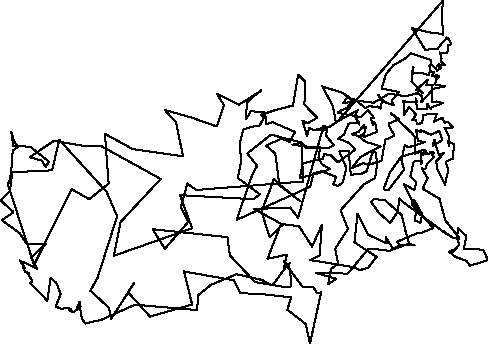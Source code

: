 unitsize(0.001cm);
draw((7810,6053)--(7798,5709));
draw((7798,5709)--(7821,5457));
draw((7821,5457)--(7744,5476));
draw((7744,5476)--(7547,5503));
draw((7547,5503)--(7324,5560));
draw((7324,5560)--(7264,5575));
draw((7264,5575)--(7503,5191));
draw((7503,5191)--(7724,5210));
draw((7724,5210)--(7802,5317));
draw((7802,5317)--(7848,5358));
draw((7848,5358)--(7874,5405));
draw((7874,5405)--(7883,5408));
draw((7883,5408)--(7927,5365));
draw((7927,5365)--(7962,5287));
draw((7962,5287)--(7913,5280));
draw((7913,5280)--(7890,5130));
draw((7890,5130)--(7759,5143));
draw((7759,5143)--(7790,5038));
draw((7790,5038)--(7772,4989));
draw((7772,4989)--(7846,4923));
draw((7846,4923)--(7783,4912));
draw((7783,4912)--(7744,4933));
draw((7744,4933)--(7716,4909));
draw((7716,4909)--(7777,4869));
draw((7777,4869)--(7726,4833));
draw((7726,4833)--(7702,4815));
draw((7702,4815)--(7700,4854));
draw((7700,4854)--(7622,4917));
draw((7622,4917)--(7576,4915));
draw((7576,4915)--(7583,4813));
draw((7583,4813)--(7654,4795));
draw((7654,4795)--(7617,4724));
draw((7617,4724)--(7673,4718));
draw((7673,4718)--(7698,4745));
draw((7698,4745)--(7752,4721));
draw((7752,4721)--(7692,4666));
draw((7692,4666)--(7674,4579));
draw((7674,4579)--(7679,4581));
draw((7679,4581)--(7848,4546));
draw((7848,4546)--(7832,4542));
draw((7832,4542)--(7647,4504));
draw((7647,4504)--(7432,4265));
draw((7432,4265)--(7443,4375));
draw((7443,4375)--(7364,4427));
draw((7364,4427)--(7160,4370));
draw((7160,4370)--(6868,4418));
draw((6868,4418)--(6589,4256));
draw((6589,4256)--(6304,4294));
draw((6304,4294)--(6051,4246));
draw((6051,4246)--(6139,4369));
draw((6139,4369)--(6241,4268));
draw((6241,4268)--(6058,4426));
draw((6058,4426)--(5685,4546));
draw((5685,4546)--(5871,4202));
draw((5871,4202)--(5926,3912));
draw((5926,3912)--(6312,4126));
draw((6312,4126)--(6259,4030));
draw((6259,4030)--(6340,3870));
draw((6340,3870)--(6333,3909));
draw((6333,3909)--(6150,3888));
draw((6150,3888)--(6120,3821));
draw((6120,3821)--(6069,3695));
draw((6069,3695)--(5965,3624));
draw((5965,3624)--(6140,3558));
draw((6140,3558)--(6235,3471));
draw((6235,3471)--(6265,3426));
draw((6265,3426)--(5960,3207));
draw((5960,3207)--(5841,3328));
draw((5841,3328)--(5719,3352));
draw((5719,3352)--(5697,3269));
draw((5697,3269)--(5539,3235));
draw((5539,3235)--(5342,3188));
draw((5342,3188)--(5291,2929));
draw((5291,2929)--(5650,3023));
draw((5650,3023)--(5821,3086));
draw((5821,3086)--(5679,3171));
draw((5679,3171)--(5619,3291));
draw((5619,3291)--(5649,3472));
draw((5649,3472)--(5540,3468));
draw((5540,3468)--(5160,3517));
draw((5160,3517)--(5315,3557));
draw((5315,3557)--(5400,3461));
draw((5400,3461)--(5796,3459));
draw((5796,3459)--(5887,3508));
draw((5887,3508)--(5751,3681));
draw((5751,3681)--(5778,3813));
draw((5778,3813)--(5678,3742));
draw((5678,3742)--(5671,3807));
draw((5671,3807)--(5621,3768));
draw((5621,3768)--(5720,3823));
draw((5720,3823)--(5541,3769));
draw((5541,3769)--(5457,3808));
draw((5457,3808)--(5417,3673));
draw((5417,3673)--(5336,3943));
draw((5336,3943)--(5427,3894));
draw((5427,3894)--(5597,3993));
draw((5597,3993)--(5543,4042));
draw((5543,4042)--(5356,4241));
draw((5356,4241)--(5385,4318));
draw((5385,4318)--(5387,4623));
draw((5387,4623)--(5259,4751));
draw((5259,4751)--(5168,4208));
draw((5168,4208)--(4871,4132));
draw((4871,4132)--(4634,4054));
draw((4634,4054)--(4607,4049));
draw((4607,4049)--(4655,3992));
draw((4655,3992)--(4574,3843));
draw((4574,3843)--(4496,3844));
draw((4496,3844)--(4293,3788));
draw((4293,3788)--(4232,3551));
draw((4232,3551)--(4252,3206));
draw((4252,3206)--(4196,2929));
draw((4196,2929)--(4584,2643));
draw((4584,2643)--(4476,2555));
draw((4476,2555)--(3174,2627));
draw((3174,2627)--(3390,2043));
draw((3390,2043)--(2011,1558));
draw((2011,1558)--(2126,2150));
draw((2126,2150)--(2835,2912));
draw((2835,2912)--(1784,3494));
draw((1784,3494)--(1482,3494));
draw((1482,3494)--(952,3583));
draw((952,3583)--(525,3297));
draw((525,3297)--(741,3235));
draw((741,3235)--(806,3123));
draw((806,3123)--(863,3219));
draw((863,3219)--(536,3481));
draw((536,3481)--(236,3494));
draw((236,3494)--(199,3743));
draw((199,3743)--(250,3578));
draw((250,3578)--(317,3476));
draw((317,3476)--(226,3415));
draw((226,3415)--(197,3021));
draw((197,3021)--(174,2901));
draw((174,2901)--(141,2814));
draw((141,2814)--(602,1395));
draw((602,1395)--(1263,2734));
draw((1263,2734)--(1575,2555));
draw((1575,2555)--(1918,2832));
draw((1918,2832)--(1851,3710));
draw((1851,3710)--(2342,3439));
draw((2342,3439)--(3229,3312));
draw((3229,3312)--(3108,3908));
draw((3108,3908)--(2906,4131));
draw((2906,4131)--(3396,3990));
draw((3396,3990)--(3824,3838));
draw((3824,3838)--(3950,4215));
draw((3950,4215)--(3832,4410));
draw((3832,4410)--(4217,4224));
draw((4217,4224)--(4606,4468));
draw((4606,4468)--(4602,4478));
draw((4602,4478)--(4354,4262));
draw((4354,4262)--(4342,3966));
draw((4342,3966)--(4427,4109));
draw((4427,4109)--(4679,4084));
draw((4679,4084)--(4694,3877));
draw((4694,3877)--(4806,3914));
draw((4806,3914)--(5207,3742));
draw((5207,3742)--(5111,3569));
draw((5111,3569)--(4965,3622));
draw((4965,3622)--(4694,3502));
draw((4694,3502)--(4857,3359));
draw((4857,3359)--(4929,2803));
draw((4929,2803)--(5296,2520));
draw((5296,2520)--(4898,2840));
draw((4898,2840)--(4831,2917));
draw((4831,2917)--(4763,2720));
draw((4763,2720)--(4612,2341));
draw((4612,2341)--(4759,1883));
draw((4759,1883)--(4996,2115));
draw((4996,2115)--(5277,2078));
draw((5277,2078)--(5506,1719));
draw((5506,1719)--(5681,2109));
draw((5681,2109)--(5637,1558));
draw((5637,1558)--(5472,1482));
draw((5472,1482)--(6258,1354));
draw((6258,1354)--(6359,1298));
draw((6359,1298)--(6379,1302));
draw((6379,1302)--(6378,1314));
draw((6378,1314)--(6494,1347));
draw((6494,1347)--(6621,1513));
draw((6621,1513)--(6651,1534));
draw((6651,1534)--(6252,1795));
draw((6252,1795)--(6307,2295));
draw((6307,2295)--(6493,1931));
draw((6493,1931)--(6826,1774));
draw((6826,1774)--(6803,1886));
draw((6803,1886)--(6932,1683));
draw((6932,1683)--(7035,1733));
draw((7035,1733)--(7240,1762));
draw((7240,1762)--(7314,1739));
draw((7314,1739)--(7046,1757));
draw((7046,1757)--(7004,1805));
draw((7004,1805)--(7352,1952));
draw((7352,1952)--(7416,1953));
draw((7416,1953)--(7643,2048));
draw((7643,2048)--(7267,2466));
draw((7267,2466)--(7304,2550));
draw((7304,2550)--(7448,2291));
draw((7448,2291)--(7418,2139));
draw((7418,2139)--(7315,2181));
draw((7315,2181)--(7351,2376));
draw((7351,2376)--(7125,2823));
draw((7125,2823)--(7309,2717));
draw((7309,2717)--(7346,2858));
draw((7346,2858)--(7238,2957));
draw((7238,2957)--(7299,3219));
draw((7299,3219)--(7453,3229));
draw((7453,3229)--(7434,3173));
draw((7434,3173)--(7422,3390));
draw((7422,3390)--(7316,3360));
draw((7316,3360)--(7321,3429));
draw((7321,3429)--(7331,3634));
draw((7331,3634)--(7262,3725));
draw((7262,3725)--(6891,4075));
draw((6891,4075)--(7037,3965));
draw((7037,3965)--(6862,3892));
draw((6862,3892)--(6864,3854));
draw((6864,3854)--(6958,3678));
draw((6958,3678)--(6833,3618));
draw((6833,3618)--(6798,3610));
draw((6798,3610)--(6731,3234));
draw((6731,3234)--(6518,3165));
draw((6518,3165)--(6402,3190));
draw((6402,3190)--(6204,3099));
draw((6204,3099)--(6360,3301));
draw((6360,3301)--(6713,3488));
draw((6713,3488)--(6453,3567));
draw((6453,3567)--(6317,3673));
draw((6317,3673)--(6207,3700));
draw((6207,3700)--(6327,3745));
draw((6327,3745)--(6425,3867));
draw((6425,3867)--(6376,3819));
draw((6376,3819)--(6454,3821));
draw((6454,3821)--(6427,3717));
draw((6427,3717)--(6365,3679));
draw((6365,3679)--(6426,3656));
draw((6426,3656)--(6652,3742));
draw((6652,3742)--(6621,3891));
draw((6621,3891)--(6602,3920));
draw((6602,3920)--(6577,3858));
draw((6577,3858)--(6567,3922));
draw((6567,3922)--(6537,3982));
draw((6537,3982)--(6603,3982));
draw((6603,3982)--(6557,4047));
draw((6557,4047)--(6488,4128));
draw((6488,4128)--(6366,4002));
draw((6366,4002)--(5955,4081));
draw((5955,4081)--(6008,4117));
draw((6008,4117)--(6123,4167));
draw((6123,4167)--(6237,4332));
draw((6237,4332)--(6450,4160));
draw((6450,4160)--(6524,4207));
draw((6524,4207)--(6607,4173));
draw((6607,4173)--(6660,4193));
draw((6660,4193)--(6713,4154));
draw((6713,4154)--(6740,4282));
draw((6740,4282)--(6670,4401));
draw((6670,4401)--(6779,4273));
draw((6779,4273)--(6947,4209));
draw((6947,4209)--(6911,4296));
draw((6911,4296)--(7037,4446));
draw((7037,4446)--(6735,4509));
draw((6735,4509)--(6806,4755));
draw((6806,4755)--(6937,4917));
draw((6937,4917)--(7142,5032));
draw((7142,5032)--(7254,5129));
draw((7254,5129)--(7606,5009));
draw((7606,5009)--(7570,4741));
draw((7570,4741)--(7417,4788));
draw((7417,4788)--(7267,4779));
draw((7267,4779)--(7295,4887));
draw((7295,4887)--(7259,4630));
draw((7259,4630)--(7458,4428));
draw((7458,4428)--(7399,4467));
draw((7399,4467)--(7338,4481));
draw((7338,4481)--(7547,4664));
draw((7547,4664)--(7520,4572));
draw((7520,4572)--(7631,4573));
draw((7631,4573)--(7613,4275));
draw((7613,4275)--(7698,4279));
draw((7698,4279)--(7817,4252));
draw((7817,4252)--(7601,4171));
draw((7601,4171)--(7604,4146));
draw((7604,4146)--(7549,4208));
draw((7549,4208)--(7554,4236));
draw((7554,4236)--(7534,4227));
draw((7534,4227)--(7542,4198));
draw((7542,4198)--(7541,4141));
draw((7541,4141)--(7506,4138));
draw((7506,4138)--(7355,4151));
draw((7355,4151)--(7349,4219));
draw((7349,4219)--(7333,4335));
draw((7333,4335)--(7360,4275));
draw((7360,4275)--(7207,4270));
draw((7207,4270)--(7111,4288));
draw((7111,4288)--(7128,4215));
draw((7128,4215)--(7124,4039));
draw((7124,4039)--(7216,4180));
draw((7216,4180)--(7344,4046));
draw((7344,4046)--(7271,3948));
draw((7271,3948)--(7345,3951));
draw((7345,3951)--(7351,3877));
draw((7351,3877)--(7388,3879));
draw((7388,3879)--(7449,3911));
draw((7449,3911)--(7466,4037));
draw((7466,4037)--(7562,4058));
draw((7562,4058)--(7705,4065));
draw((7705,4065)--(7660,3924));
draw((7660,3924)--(7805,3991));
draw((7805,3991)--(7844,3902));
draw((7844,3902)--(7872,3922));
draw((7872,3922)--(7909,3912));
draw((7909,3912)--(7988,3820));
draw((7988,3820)--(7841,3818));
draw((7841,3818)--(7879,3743));
draw((7879,3743)--(7922,3655));
draw((7922,3655)--(7919,3496));
draw((7919,3496)--(7906,3580));
draw((7906,3580)--(8013,3523));
draw((8013,3523)--(8001,3418));
draw((8001,3418)--(7989,3271));
draw((7989,3271)--(7861,3216));
draw((7861,3216)--(7909,3080));
draw((7909,3080)--(7851,2809));
draw((7851,2809)--(7715,3086));
draw((7715,3086)--(7695,3220));
draw((7695,3220)--(7838,3375));
draw((7838,3375)--(7747,3329));
draw((7747,3329)--(7696,3486));
draw((7696,3486)--(7667,3608));
draw((7667,3608)--(7633,3499));
draw((7633,3499)--(7803,3598));
draw((7803,3598)--(7750,3760));
draw((7750,3760)--(7603,3690));
draw((7603,3690)--(7423,3776));
draw((7423,3776)--(7429,3737));
draw((7429,3737)--(7342,3775));
draw((7342,3775)--(7370,3588));
draw((7370,3588)--(7492,3560));
draw((7492,3560)--(7408,3534));
draw((7408,3534)--(7199,3469));
draw((7199,3469)--(7141,3514));
draw((7141,3514)--(7082,3235));
draw((7082,3235)--(7131,3081));
draw((7131,3081)--(7055,2981));
draw((7055,2981)--(6848,2712));
draw((6848,2712)--(6766,2732));
draw((6766,2732)--(6881,3029));
draw((6881,3029)--(7076,3302));
draw((7076,3302)--(7494,3430));
draw((7494,3430)--(7533,3358));
draw((7533,3358)--(7475,3388));
draw((7475,3388)--(7452,3339));
draw((7452,3339)--(7654,3377));
draw((7654,3377)--(7582,3396));
draw((7582,3396)--(7657,3301));
draw((7657,3301)--(7532,3175));
draw((7532,3175)--(7503,3086));
draw((7503,3086)--(7440,3100));
draw((7440,3100)--(7543,2929));
draw((7543,2929)--(7458,2741));
draw((7458,2741)--(7753,2564));
draw((7753,2564)--(7856,2181));
draw((7856,2181)--(8101,1876));
draw((8101,1876)--(8080,1835));
draw((8080,1835)--(8098,1746));
draw((8098,1746)--(7973,1606));
draw((7973,1606)--(7985,1657));
draw((7985,1657)--(7926,1627));
draw((7926,1627)--(8038,1535));
draw((8038,1535)--(8228,1471));
draw((8228,1471)--(8292,1383));
draw((8292,1383)--(8605,1479));
draw((8605,1479)--(8594,1510));
draw((8594,1510)--(8525,1664));
draw((8525,1664)--(8184,1685));
draw((8184,1685)--(8229,1905));
draw((8229,1905)--(8080,2039));
draw((8080,2039)--(8063,1860));
draw((8063,1860)--(7989,1876));
draw((7989,1876)--(7822,1992));
draw((7822,1992)--(7905,1921));
draw((7905,1921)--(7104,2510));
draw((7104,2510)--(7049,2570));
draw((7049,2570)--(7015,2333));
draw((7015,2333)--(6885,2138));
draw((6885,2138)--(6686,2312));
draw((6686,2312)--(6547,2506));
draw((6547,2506)--(6597,2563));
draw((6597,2563)--(6800,2532));
draw((6800,2532)--(7087,2274));
draw((7087,2274)--(7152,2000));
draw((7152,2000)--(7218,1773));
draw((7218,1773)--(6854,1640));
draw((6854,1640)--(6765,1663));
draw((6765,1663)--(6496,1678));
draw((6496,1678)--(6136,1243));
draw((6136,1243)--(5571,1255));
draw((5571,1255)--(5930,1151));
draw((5930,1151)--(5788,1053));
draw((5788,1053)--(5840,1325));
draw((5840,1325)--(5964,1421));
draw((5964,1421)--(5914,1682));
draw((5914,1682)--(6139,2032));
draw((6139,2032)--(6007,2359));
draw((6007,2359)--(6422,2820));
draw((6422,2820)--(6617,2928));
draw((6617,2928)--(6656,3181));
draw((6656,3181)--(6623,3389));
draw((6623,3389)--(6570,3371));
draw((6570,3371)--(6468,3050));
draw((6468,3050)--(6387,3008));
draw((6387,3008)--(6190,2985));
draw((6190,2985)--(6148,3413));
draw((6148,3413)--(5987,3402));
draw((5987,3402)--(6050,3242));
draw((6050,3242)--(6113,3101));
draw((6113,3101)--(6044,2848));
draw((6044,2848)--(5963,2789));
draw((5963,2789)--(5881,2817));
draw((5881,2817)--(5930,2948));
draw((5930,2948)--(5677,3049));
draw((5677,3049)--(5531,3011));
draw((5531,3011)--(5470,2774));
draw((5470,2774)--(4174,2190));
draw((4174,2190)--(4458,3007));
draw((4458,3007)--(4537,3143));
draw((4537,3143)--(4364,3362));
draw((4364,3362)--(4780,3694));
draw((4780,3694)--(5316,3554));
draw((5316,3554)--(5350,2867));
draw((5350,2867)--(3461,2718));
draw((3461,2718)--(3307,2833));
draw((3307,2833)--(3189,2411));
draw((3189,2411)--(3233,2329));
draw((3233,2329)--(3319,2151));
draw((3319,2151)--(2908,1681));
draw((2908,1681)--(2694,2026));
draw((2694,2026)--(4012,1886));
draw((4012,1886)--(4056,1564));
draw((4056,1564)--(4500,1093));
draw((4500,1093)--(5069,998));
draw((5069,998)--(5140,1018));
draw((5140,1018)--(5139,1124));
draw((5139,1124)--(5098,1394));
draw((5098,1394)--(5005,1458));
draw((5005,1458)--(5344,1003));
draw((5344,1003)--(5532,998));
draw((5532,998)--(5596,892));
draw((5596,892)--(5666,914));
draw((5666,914)--(5469,10));
draw((5469,10)--(5393,355));
draw((5393,355)--(5070,605));
draw((5070,605)--(5136,825));
draw((5136,825)--(4569,886));
draw((4569,886)--(4244,896));
draw((4244,896)--(4125,1125));
draw((4125,1125)--(3245,1281));
draw((3245,1281)--(3390,698));
draw((3390,698)--(2647,485));
draw((2647,485)--(2260,913));
draw((2260,913)--(2372,1084));
draw((2372,1084)--(1961,445));
draw((1961,445)--(1926,636));
draw((1926,636)--(1595,942));
draw((1595,942)--(1721,1165));
draw((1721,1165)--(2067,2254));
draw((2067,2254)--(1882,2684));
draw((1882,2684)--(1047,3602));
draw((1047,3602)--(920,3065));
draw((920,3065)--(218,3031));
draw((218,3031)--(178,2702));
draw((178,2702)--(10,2537));
draw((10,2537)--(240,2327));
draw((240,2327)--(36,2185));
draw((36,2185)--(354,1950));
draw((354,1950)--(464,1773));
draw((464,1773)--(809,1766));
draw((809,1766)--(552,1526));
draw((552,1526)--(659,1331));
draw((659,1331)--(345,1476));
draw((345,1476)--(437,1344));
draw((437,1344)--(413,1338));
draw((413,1338)--(450,1274));
draw((450,1274)--(513,1247));
draw((513,1247)--(478,1256));
draw((478,1256)--(489,1254));
draw((489,1254)--(572,1108));
draw((572,1108)--(527,1077));
draw((527,1077)--(783,825));
draw((783,825)--(834,757));
draw((834,757)--(893,1161));
draw((893,1161)--(993,1084));
draw((993,1084)--(1072,883));
draw((1072,883)--(982,659));
draw((982,659)--(1082,625));
draw((1082,625)--(1213,633));
draw((1213,633)--(1212,603));
draw((1212,603)--(1253,580));
draw((1253,580)--(1249,600));
draw((1249,600)--(1254,617));
draw((1254,617)--(1276,559));
draw((1276,559)--(1322,580));
draw((1322,580)--(1422,658));
draw((1422,658)--(1406,750));
draw((1406,750)--(1361,637));
draw((1361,637)--(1415,628));
draw((1415,628)--(1443,459));
draw((1443,459)--(1503,362));
draw((1503,362)--(1790,429));
draw((1790,429)--(2384,695));
draw((2384,695)--(3477,599));
draw((3477,599)--(3499,863));
draw((3499,863)--(3719,1043));
draw((3719,1043)--(4170,1232));
draw((4170,1232)--(4619,1132));
draw((4619,1132)--(4805,1033));
draw((4805,1033)--(5068,1390));
draw((5068,1390)--(5114,1430));
draw((5114,1430)--(5010,1351));
draw((5010,1351)--(5060,1577));
draw((5060,1577)--(4719,1504));
draw((4719,1504)--(4959,2123));
draw((4959,2123)--(4488,2378));
draw((4488,2378)--(4973,2406));
draw((4973,2406)--(5117,2409));
draw((5117,2409)--(5260,2230));
draw((5260,2230)--(5706,3844));
draw((5706,3844)--(5803,3824));
draw((5803,3824)--(5964,3935));
draw((5964,3935)--(7810,6053));
